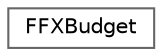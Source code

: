 digraph "Graphical Class Hierarchy"
{
 // INTERACTIVE_SVG=YES
 // LATEX_PDF_SIZE
  bgcolor="transparent";
  edge [fontname=Helvetica,fontsize=10,labelfontname=Helvetica,labelfontsize=10];
  node [fontname=Helvetica,fontsize=10,shape=box,height=0.2,width=0.4];
  rankdir="LR";
  Node0 [id="Node000000",label="FFXBudget",height=0.2,width=0.4,color="grey40", fillcolor="white", style="filled",URL="$d1/dad/classFFXBudget.html",tooltip=" "];
}
